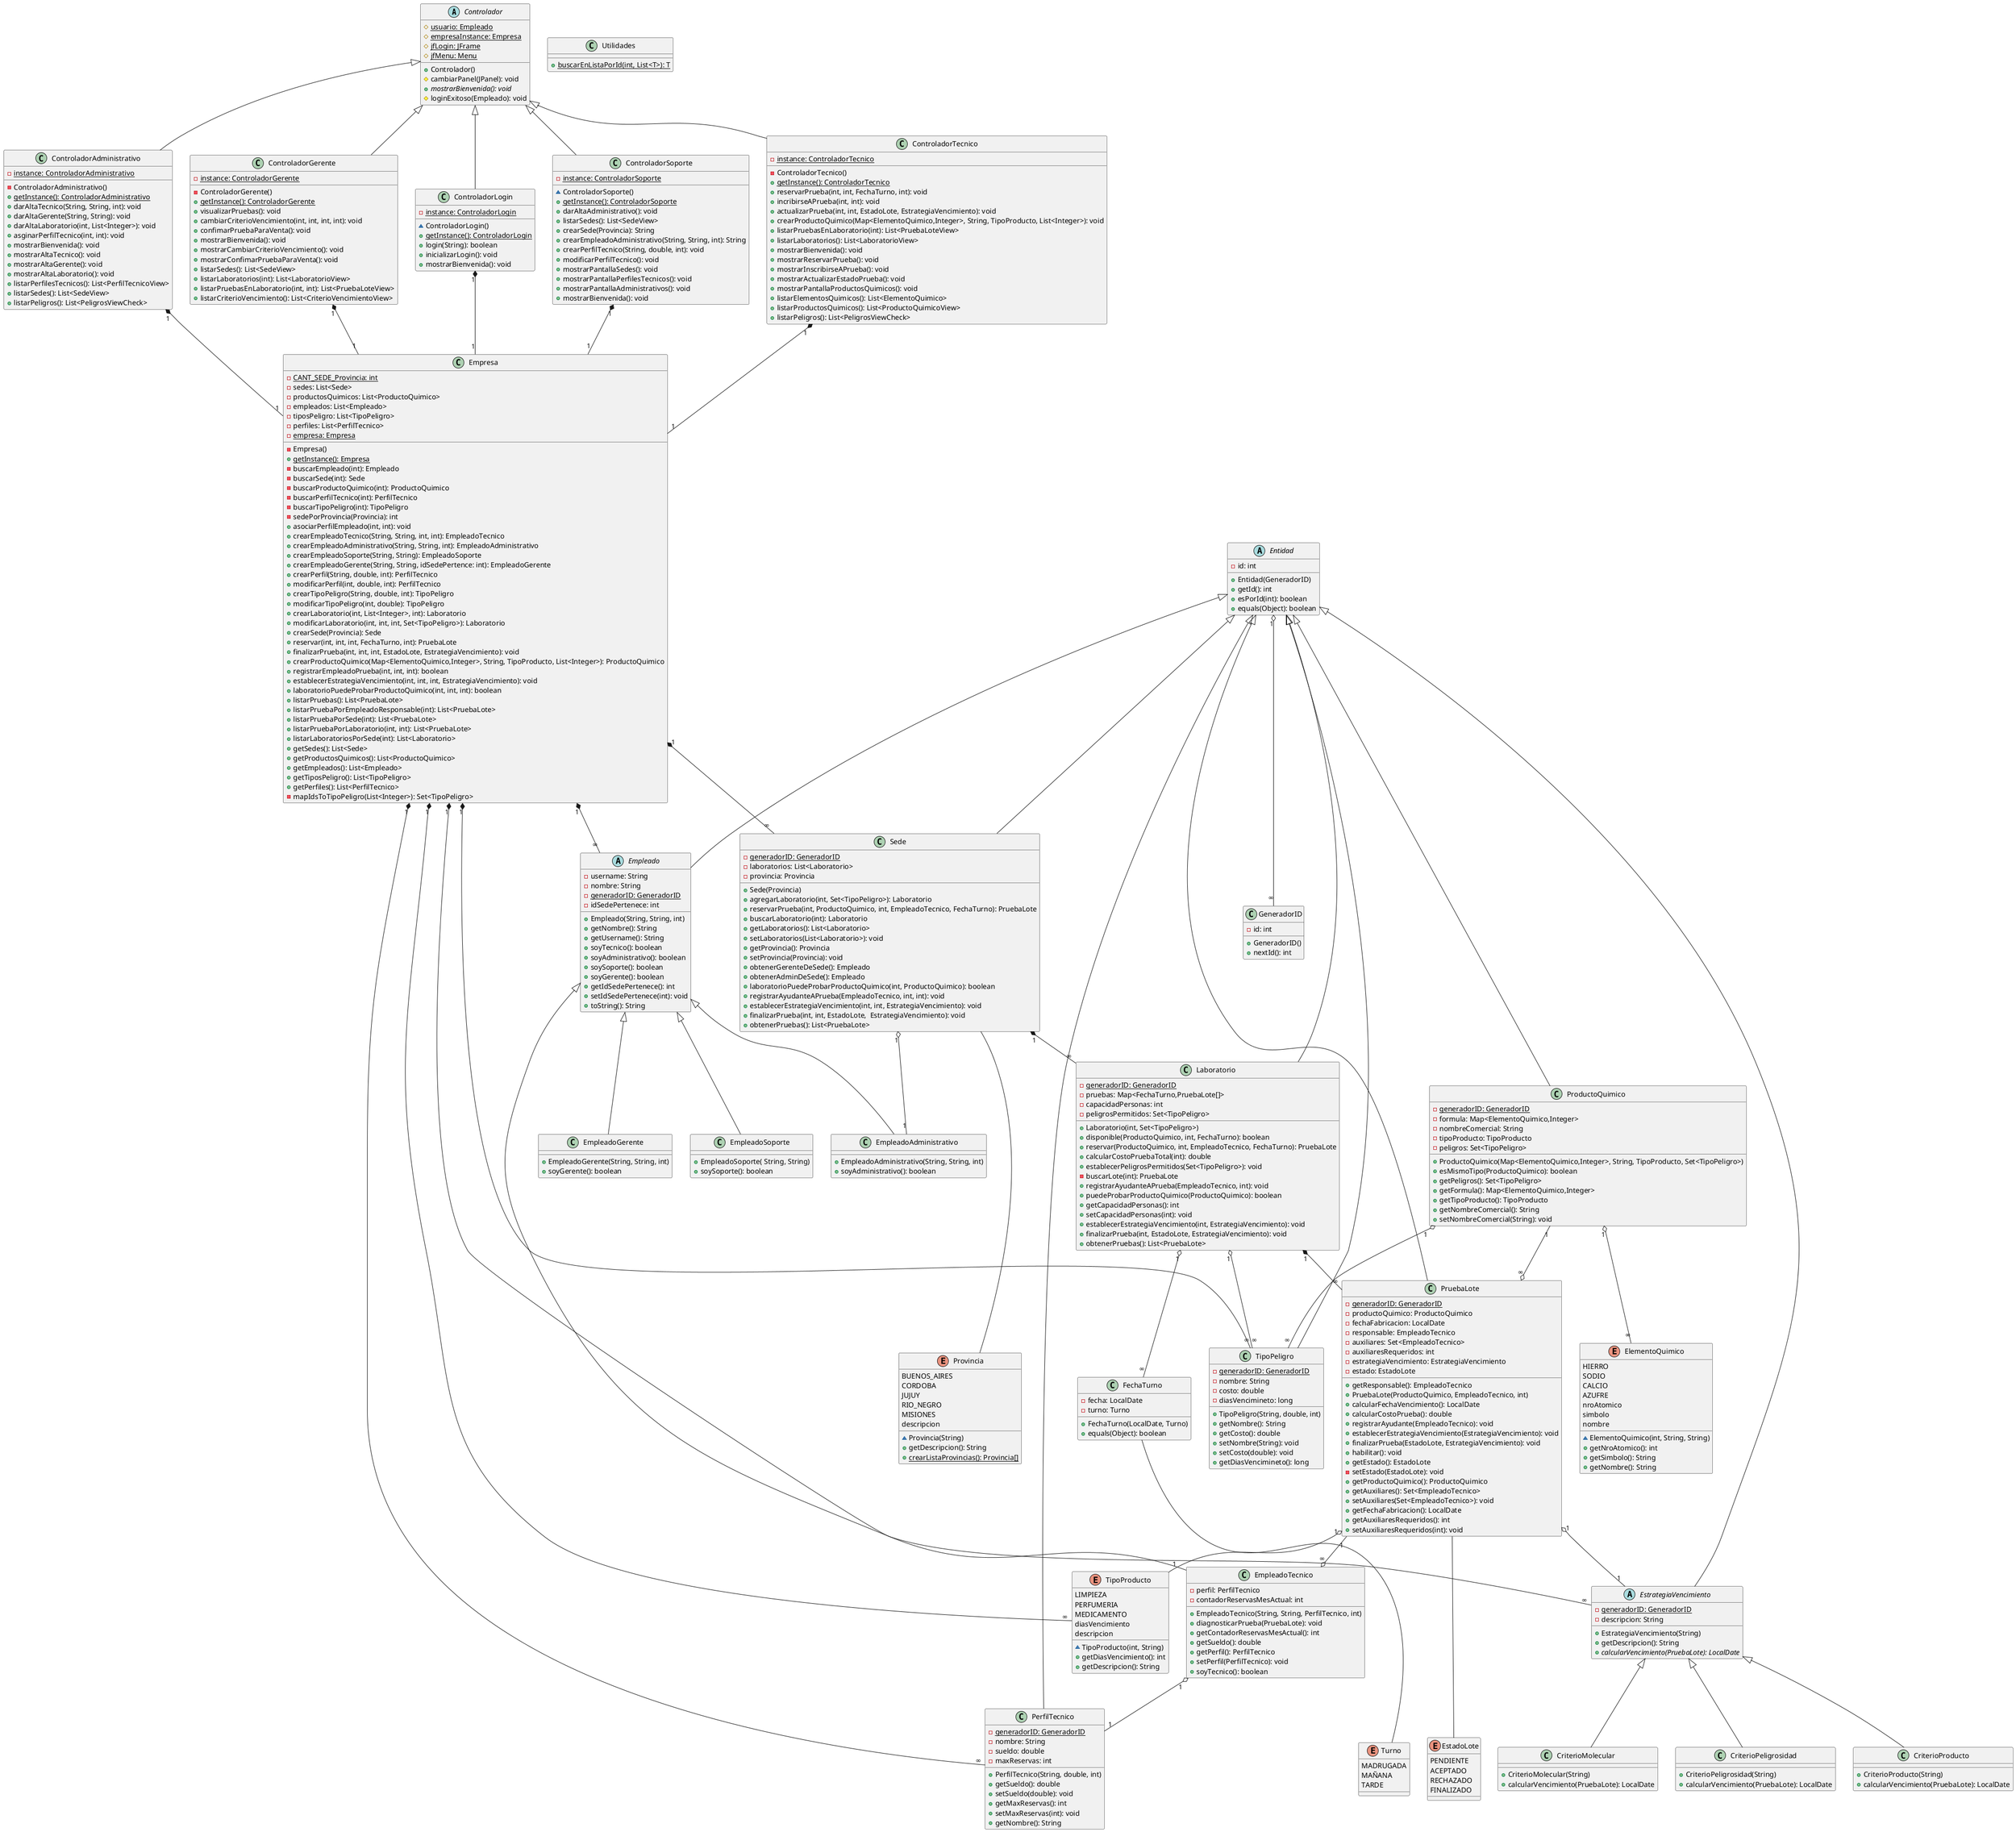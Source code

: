 @startuml

abstract class Controlador {
	#{static} usuario: Empleado
	#{static} empresaInstance: Empresa
	#{static} jfLogin: JFrame
	#{static} jfMenu: Menu
	+Controlador()
	#cambiarPanel(JPanel): void
	+{abstract} mostrarBienvenida(): void
	#loginExitoso(Empleado): void
}

class ControladorAdministrativo {
	-{static} instance: ControladorAdministrativo
	-ControladorAdministrativo()
	+{static} getInstance(): ControladorAdministrativo
	+darAltaTecnico(String, String, int): void
	+darAltaGerente(String, String): void
	+darAltaLaboratorio(int, List<Integer>): void
	+asginarPerfilTecnico(int, int): void
	+mostrarBienvenida(): void
	+mostrarAltaTecnico(): void
	+mostrarAltaGerente(): void
	+mostrarAltaLaboratorio(): void
	+listarPerfilesTecnicos(): List<PerfilTecnicoView>
	+listarSedes(): List<SedeView>
	+listarPeligros(): List<PeligrosViewCheck>
}

class ControladorGerente {
	-{static} instance: ControladorGerente
	-ControladorGerente()
	+{static} getInstance(): ControladorGerente
	+visualizarPruebas(): void
	+cambiarCriterioVencimiento(int, int, int, int): void
	+confimarPruebaParaVenta(): void
	+mostrarBienvenida(): void
	+mostrarCambiarCriterioVencimiento(): void
	+mostrarConfimarPruebaParaVenta(): void
	+listarSedes(): List<SedeView>
	+listarLaboratorios(int): List<LaboratorioView>
	+listarPruebasEnLaboratorio(int, int): List<PruebaLoteView>
	+listarCriterioVencimiento(): List<CriterioVencimientoView>
}

class ControladorLogin {
	-{static} instance: ControladorLogin
	~ControladorLogin()
	+{static} getInstance(): ControladorLogin
	+login(String): boolean
	+inicializarLogin(): void
	+mostrarBienvenida(): void
}

class ControladorSoporte {
	-{static} instance: ControladorSoporte
	~ControladorSoporte()
	+{static} getInstance(): ControladorSoporte
	+darAltaAdministrativo(): void
	+listarSedes(): List<SedeView>
	+crearSede(Provincia): String
	+crearEmpleadoAdministrativo(String, String, int): String
	+crearPerfilTecnico(String, double, int): void
	+modificarPerfilTecnico(): void
	+mostrarPantallaSedes(): void
	+mostrarPantallaPerfilesTecnicos(): void
	+mostrarPantallaAdministrativos(): void
	+mostrarBienvenida(): void
}

class ControladorTecnico {
	-{static} instance: ControladorTecnico
	-ControladorTecnico()
	+{static} getInstance(): ControladorTecnico
	+reservarPrueba(int, int, FechaTurno, int): void
	+incribirseAPrueba(int, int): void
	+actualizarPrueba(int, int, EstadoLote, EstrategiaVencimiento): void
	+crearProductoQuimico(Map<ElementoQuimico,Integer>, String, TipoProducto, List<Integer>): void
	+listarPruebasEnLaboratorio(int): List<PruebaLoteView>
	+listarLaboratorios(): List<LaboratorioView>
	+mostrarBienvenida(): void
	+mostrarReservarPrueba(): void
	+mostrarInscribirseAPrueba(): void
	+mostrarActualizarEstadoPrueba(): void
	+mostrarPantallaProductosQuimicos(): void
	+listarElementosQuimicos(): List<ElementoQuimico>
	+listarProductosQuimicos(): List<ProductoQuimicoView>
	+listarPeligros(): List<PeligrosViewCheck>
}

class Empresa {
	-{static} CANT_SEDE_Provincia: int
	-sedes: List<Sede>
	-productosQuimicos: List<ProductoQuimico>
	-empleados: List<Empleado>
	-tiposPeligro: List<TipoPeligro>
	-perfiles: List<PerfilTecnico>
	-{static} empresa: Empresa
	-Empresa()
	+{static} getInstance(): Empresa
	-buscarEmpleado(int): Empleado
	-buscarSede(int): Sede
	-buscarProductoQuimico(int): ProductoQuimico
	-buscarPerfilTecnico(int): PerfilTecnico
	-buscarTipoPeligro(int): TipoPeligro
	-sedePorProvincia(Provincia): int
	+asociarPerfilEmpleado(int, int): void
	+crearEmpleadoTecnico(String, String, int, int): EmpleadoTecnico
	+crearEmpleadoAdministrativo(String, String, int): EmpleadoAdministrativo
	+crearEmpleadoSoporte(String, String): EmpleadoSoporte
	+crearEmpleadoGerente(String, String, idSedePertence: int): EmpleadoGerente
	+crearPerfil(String, double, int): PerfilTecnico
	+modificarPerfil(int, double, int): PerfilTecnico
	+crearTipoPeligro(String, double, int): TipoPeligro
	+modificarTipoPeligro(int, double): TipoPeligro
	+crearLaboratorio(int, List<Integer>, int): Laboratorio
	+modificarLaboratorio(int, int, int, Set<TipoPeligro>): Laboratorio
	+crearSede(Provincia): Sede
	+reservar(int, int, int, FechaTurno, int): PruebaLote
	+finalizarPrueba(int, int, int, EstadoLote, EstrategiaVencimiento): void
	+crearProductoQuimico(Map<ElementoQuimico,Integer>, String, TipoProducto, List<Integer>): ProductoQuimico
	+registrarEmpleadoPrueba(int, int, int): boolean
	+establecerEstrategiaVencimiento(int, int, int, EstrategiaVencimiento): void
	+laboratorioPuedeProbarProductoQuimico(int, int, int): boolean
	+listarPruebas(): List<PruebaLote>
	+listarPruebaPorEmpleadoResponsable(int): List<PruebaLote>
	+listarPruebaPorSede(int): List<PruebaLote>
	+listarPruebaPorLaboratorio(int, int): List<PruebaLote>
	+listarLaboratoriosPorSede(int): List<Laboratorio>
	+getSedes(): List<Sede>
	+getProductosQuimicos(): List<ProductoQuimico>
	+getEmpleados(): List<Empleado>
	+getTiposPeligro(): List<TipoPeligro>
	+getPerfiles(): List<PerfilTecnico>
	-mapIdsToTipoPeligro(List<Integer>): Set<TipoPeligro>
}

abstract class Entidad {
	-id: int
	+Entidad(GeneradorID)
	+getId(): int
	+esPorId(int): boolean
	+equals(Object): boolean
}

class Sede {
	-{static} generadorID: GeneradorID
	-laboratorios: List<Laboratorio>
	-provincia: Provincia
	+Sede(Provincia)
	+agregarLaboratorio(int, Set<TipoPeligro>): Laboratorio
	+reservarPrueba(int, ProductoQuimico, int, EmpleadoTecnico, FechaTurno): PruebaLote
	+buscarLaboratorio(int): Laboratorio
	+getLaboratorios(): List<Laboratorio>
	+setLaboratorios(List<Laboratorio>): void
	+getProvincia(): Provincia
	+setProvincia(Provincia): void
	+obtenerGerenteDeSede(): Empleado
	+obtenerAdminDeSede(): Empleado
	+laboratorioPuedeProbarProductoQuimico(int, ProductoQuimico): boolean
	+registrarAyudanteAPrueba(EmpleadoTecnico, int, int): void
	+establecerEstrategiaVencimiento(int, int, EstrategiaVencimiento): void
	+finalizarPrueba(int, int, EstadoLote,  EstrategiaVencimiento): void
	+obtenerPruebas(): List<PruebaLote>
}


class Laboratorio {
	-{static} generadorID: GeneradorID
	-pruebas: Map<FechaTurno,PruebaLote[]>
	-capacidadPersonas: int
	-peligrosPermitidos: Set<TipoPeligro>
	+Laboratorio(int, Set<TipoPeligro>)
	+disponible(ProductoQuimico, int, FechaTurno): boolean
	+reservar(ProductoQuimico, int, EmpleadoTecnico, FechaTurno): PruebaLote
	+calcularCostoPruebaTotal(int): double
	+establecerPeligrosPermitidos(Set<TipoPeligro>): void
	-buscarLote(int): PruebaLote
	+registrarAyudanteAPrueba(EmpleadoTecnico, int): void
	+puedeProbarProductoQuimico(ProductoQuimico): boolean
	+getCapacidadPersonas(): int
	+setCapacidadPersonas(int): void
	+establecerEstrategiaVencimiento(int, EstrategiaVencimiento): void
	+finalizarPrueba(int, EstadoLote, EstrategiaVencimiento): void
	+obtenerPruebas(): List<PruebaLote>
}

class PruebaLote {
	-{static} generadorID: GeneradorID
	-productoQuimico: ProductoQuimico
	-fechaFabricacion: LocalDate
	-responsable: EmpleadoTecnico
	-auxiliares: Set<EmpleadoTecnico>
	-auxiliaresRequeridos: int
	-estrategiaVencimiento: EstrategiaVencimiento
	-estado: EstadoLote
	+getResponsable(): EmpleadoTecnico
	+PruebaLote(ProductoQuimico, EmpleadoTecnico, int)
	+calcularFechaVencimiento(): LocalDate
	+calcularCostoPrueba(): double
	+registrarAyudante(EmpleadoTecnico): void
	+establecerEstrategiaVencimiento(EstrategiaVencimiento): void
	+finalizarPrueba(EstadoLote, EstrategiaVencimiento): void
	+habilitar(): void
	+getEstado(): EstadoLote
	-setEstado(EstadoLote): void
	+getProductoQuimico(): ProductoQuimico
	+getAuxiliares(): Set<EmpleadoTecnico>
	+setAuxiliares(Set<EmpleadoTecnico>): void
	+getFechaFabricacion(): LocalDate
	+getAuxiliaresRequeridos(): int
	+setAuxiliaresRequeridos(int): void
}

class ProductoQuimico {
	-{static} generadorID: GeneradorID
	-formula: Map<ElementoQuimico,Integer>
	-nombreComercial: String
	-tipoProducto: TipoProducto
	-peligros: Set<TipoPeligro>
	+ProductoQuimico(Map<ElementoQuimico,Integer>, String, TipoProducto, Set<TipoPeligro>)
	+esMismoTipo(ProductoQuimico): boolean
	+getPeligros(): Set<TipoPeligro>
	+getFormula(): Map<ElementoQuimico,Integer>
	+getTipoProducto(): TipoProducto
	+getNombreComercial(): String
	+setNombreComercial(String): void
}

class TipoPeligro  {
	-{static} generadorID: GeneradorID
	-nombre: String
	-costo: double
	-diasVencimineto: long
	+TipoPeligro(String, double, int)
	+getNombre(): String
	+getCosto(): double
	+setNombre(String): void
	+setCosto(double): void
	+getDiasVencimineto(): long
}

class PerfilTecnico {
	-{static} generadorID: GeneradorID
	-nombre: String
	-sueldo: double
	-maxReservas: int
	+PerfilTecnico(String, double, int)
	+getSueldo(): double
	+setSueldo(double): void
	+getMaxReservas(): int
	+setMaxReservas(int): void
	+getNombre(): String
}

class FechaTurno {
	-fecha: LocalDate
	-turno: Turno
	+FechaTurno(LocalDate, Turno)
	+equals(Object): boolean
}
abstract class EstrategiaVencimiento {
	-{static} generadorID: GeneradorID
	-descripcion: String
	+EstrategiaVencimiento(String)
	+getDescripcion(): String
	+{abstract} calcularVencimiento(PruebaLote): LocalDate
}

class CriterioMolecular{
	+CriterioMolecular(String)
	+calcularVencimiento(PruebaLote): LocalDate
}

class CriterioPeligrosidad  {
	+CriterioPeligrosidad(String)
	+calcularVencimiento(PruebaLote): LocalDate
}

class CriterioProducto{
	+CriterioProducto(String)
	+calcularVencimiento(PruebaLote): LocalDate
}

abstract class Empleado{
	-username: String
	-nombre: String
	-{static} generadorID: GeneradorID
	-idSedePertenece: int
	+Empleado(String, String, int)
	+getNombre(): String
	+getUsername(): String
	+soyTecnico(): boolean
	+soyAdministrativo(): boolean
	+soySoporte(): boolean
	+soyGerente(): boolean
	+getIdSedePertenece(): int
	+setIdSedePertenece(int): void
	+toString(): String
}

class EmpleadoAdministrativo {
	+EmpleadoAdministrativo(String, String, int)
	+soyAdministrativo(): boolean
}

class EmpleadoGerente {
	+EmpleadoGerente(String, String, int)
	+soyGerente(): boolean
}

class EmpleadoSoporte {
	+EmpleadoSoporte( String, String)
	+soySoporte(): boolean
}

class EmpleadoTecnico {
	-perfil: PerfilTecnico
	-contadorReservasMesActual: int
	+EmpleadoTecnico(String, String, PerfilTecnico, int)
	+diagnosticarPrueba(PruebaLote): void
	+getContadorReservasMesActual(): int
	+getSueldo(): double
	+getPerfil(): PerfilTecnico
	+setPerfil(PerfilTecnico): void
	+soyTecnico(): boolean
}

class GeneradorID {
	-id: int
	+GeneradorID()
	+nextId(): int
}

class Utilidades{
	+{static} buscarEnListaPorId(int, List<T>): T
}

enum EstadoLote{
	PENDIENTE
	ACEPTADO
	RECHAZADO
	FINALIZADO
}

enum Provincia {
	BUENOS_AIRES
	CORDOBA
	JUJUY
	RIO_NEGRO
	MISIONES
	descripcion
	~Provincia(String)
	+getDescripcion(): String
	+{static} crearListaProvincias(): Provincia[]
}

enum TipoProducto {
	LIMPIEZA
	PERFUMERIA
	MEDICAMENTO
	diasVencimiento
	descripcion
	~TipoProducto(int, String)
	+getDiasVencimiento(): int
	+getDescripcion(): String
}

enum Turno {
	MADRUGADA
	MAÑANA
	TARDE
}

enum ElementoQuimico {
	HIERRO
	SODIO
	CALCIO
	AZUFRE
	nroAtomico
	simbolo
	nombre
	~ElementoQuimico(int, String, String)
	+getNroAtomico(): int
	+getSimbolo(): String
	+getNombre(): String
}
Controlador <|-- ControladorTecnico
Controlador <|-- ControladorSoporte
Controlador <|-- ControladorLogin
Controlador <|-- ControladorAdministrativo
Controlador <|-- ControladorGerente

Empleado <|-- EmpleadoTecnico
Empleado <|-- EmpleadoSoporte
Empleado <|-- EmpleadoGerente
Empleado <|-- EmpleadoAdministrativo
Entidad <|-- Empleado
EstrategiaVencimiento <|-- CriterioProducto
EstrategiaVencimiento <|-- CriterioPeligrosidad
EstrategiaVencimiento <|-- CriterioMolecular
Entidad <|-- EstrategiaVencimiento
Entidad <|-- PerfilTecnico
Entidad <|-- TipoPeligro
Entidad <|-- ProductoQuimico
Entidad <|-- PruebaLote
Entidad <|-- Laboratorio
Entidad <|-- Sede

Empresa "1" *--	"∞" Sede
Sede "1" *-- "∞" Laboratorio
Sede --- Provincia
Laboratorio "1" o-- "∞" TipoPeligro
Empresa "1" *-- "∞" TipoPeligro
Empresa "1" *-- "∞" TipoProducto
ProductoQuimico "1" o-- "∞" TipoPeligro
ProductoQuimico "1" --o "∞" PruebaLote
PruebaLote --- EstadoLote
Laboratorio "1" o-- "∞" FechaTurno
FechaTurno --- Turno
Laboratorio "1" *-- "∞" PruebaLote
ProductoQuimico "1" o-- "∞" ElementoQuimico
Empresa "1" *-- "∞" Empleado
PruebaLote "1" o-- "1" EstrategiaVencimiento
EmpleadoTecnico "1" o-- "1" PerfilTecnico
Empresa "1" *-- "∞" PerfilTecnico
Sede "1" o-- "1" EmpleadoAdministrativo
PruebaLote "1" --o "∞" EmpleadoTecnico
Empresa "1" *-- "∞" EstrategiaVencimiento
PruebaLote "1" o-- "1" TipoProducto
Entidad "1" o-- "∞" GeneradorID

ControladorTecnico "1" *--"1" Empresa
ControladorSoporte "1" *--"1" Empresa
ControladorLogin "1" *--"1" Empresa
ControladorAdministrativo "1" *--"1" Empresa
ControladorGerente "1" *--"1" Empresa
@enduml
